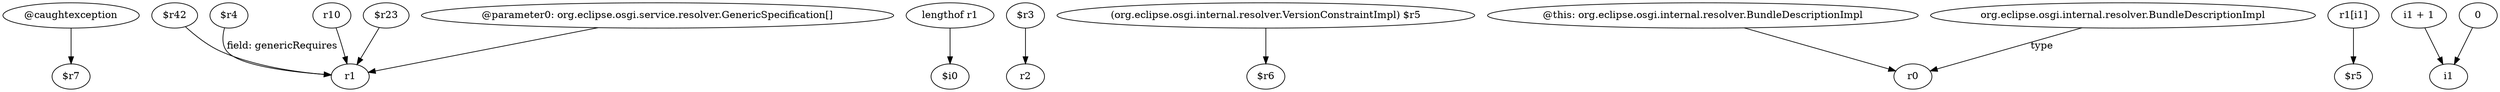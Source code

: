 digraph g {
0[label="@caughtexception"]
1[label="$r7"]
0->1[label=""]
2[label="$r42"]
3[label="r1"]
2->3[label=""]
4[label="lengthof r1"]
5[label="$i0"]
4->5[label=""]
6[label="$r4"]
6->3[label="field: genericRequires"]
7[label="r10"]
7->3[label=""]
8[label="$r3"]
9[label="r2"]
8->9[label=""]
10[label="(org.eclipse.osgi.internal.resolver.VersionConstraintImpl) $r5"]
11[label="$r6"]
10->11[label=""]
12[label="@this: org.eclipse.osgi.internal.resolver.BundleDescriptionImpl"]
13[label="r0"]
12->13[label=""]
14[label="r1[i1]"]
15[label="$r5"]
14->15[label=""]
16[label="i1 + 1"]
17[label="i1"]
16->17[label=""]
18[label="org.eclipse.osgi.internal.resolver.BundleDescriptionImpl"]
18->13[label="type"]
19[label="0"]
19->17[label=""]
20[label="$r23"]
20->3[label=""]
21[label="@parameter0: org.eclipse.osgi.service.resolver.GenericSpecification[]"]
21->3[label=""]
}